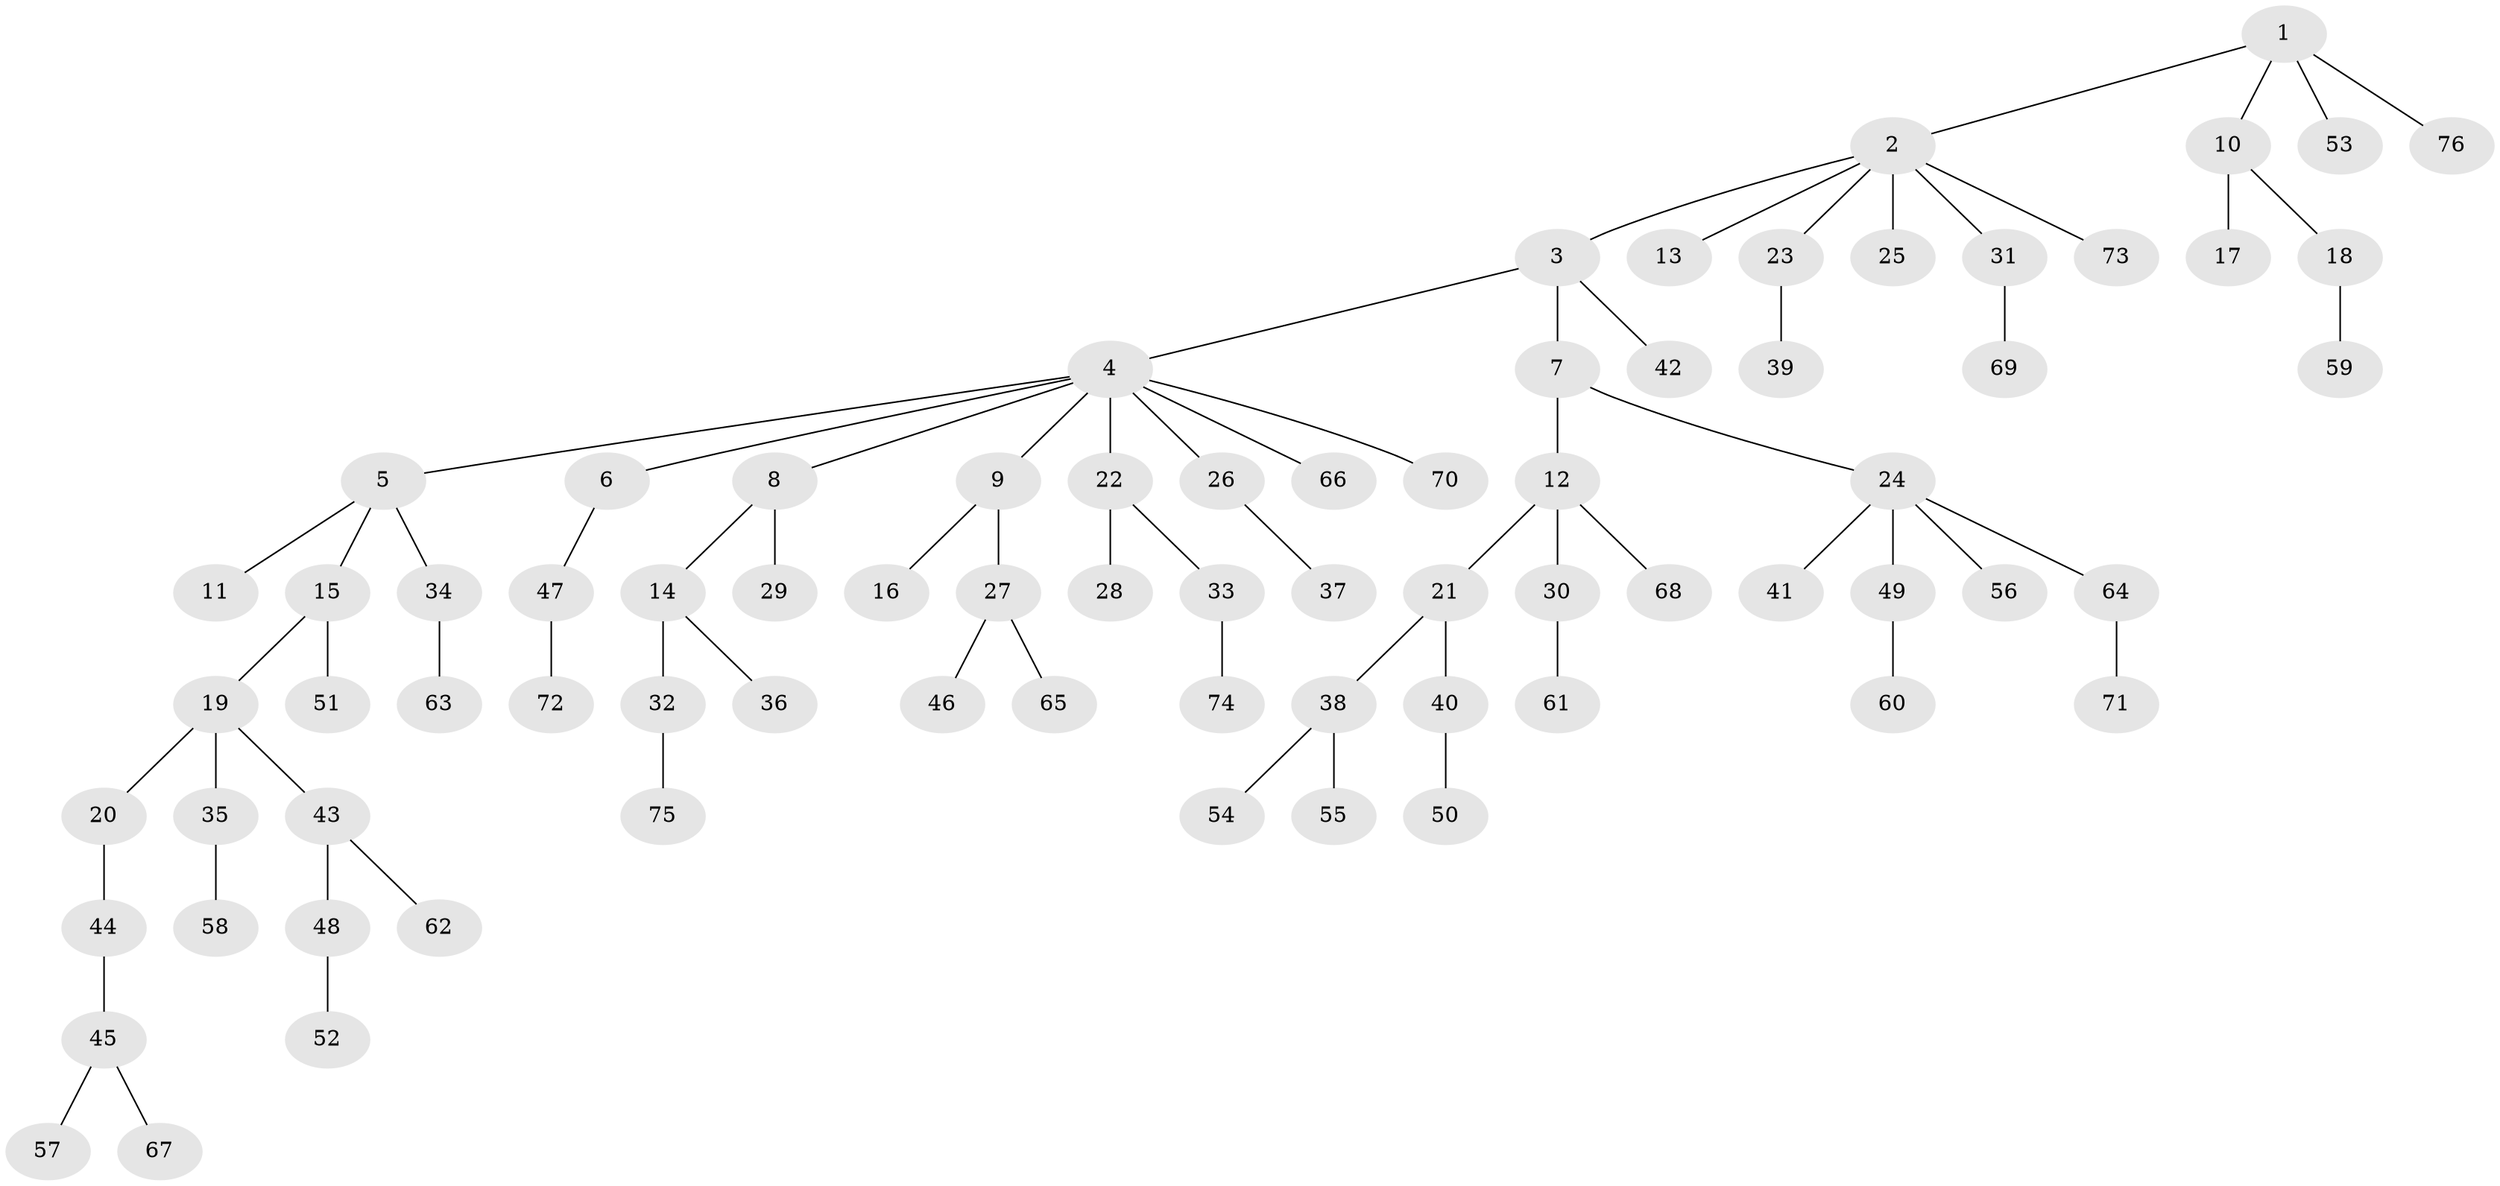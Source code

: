// coarse degree distribution, {1: 0.6226415094339622, 4: 0.018867924528301886, 2: 0.2830188679245283, 3: 0.03773584905660377, 5: 0.018867924528301886, 26: 0.018867924528301886}
// Generated by graph-tools (version 1.1) at 2025/56/03/04/25 21:56:28]
// undirected, 76 vertices, 75 edges
graph export_dot {
graph [start="1"]
  node [color=gray90,style=filled];
  1;
  2;
  3;
  4;
  5;
  6;
  7;
  8;
  9;
  10;
  11;
  12;
  13;
  14;
  15;
  16;
  17;
  18;
  19;
  20;
  21;
  22;
  23;
  24;
  25;
  26;
  27;
  28;
  29;
  30;
  31;
  32;
  33;
  34;
  35;
  36;
  37;
  38;
  39;
  40;
  41;
  42;
  43;
  44;
  45;
  46;
  47;
  48;
  49;
  50;
  51;
  52;
  53;
  54;
  55;
  56;
  57;
  58;
  59;
  60;
  61;
  62;
  63;
  64;
  65;
  66;
  67;
  68;
  69;
  70;
  71;
  72;
  73;
  74;
  75;
  76;
  1 -- 2;
  1 -- 10;
  1 -- 53;
  1 -- 76;
  2 -- 3;
  2 -- 13;
  2 -- 23;
  2 -- 25;
  2 -- 31;
  2 -- 73;
  3 -- 4;
  3 -- 7;
  3 -- 42;
  4 -- 5;
  4 -- 6;
  4 -- 8;
  4 -- 9;
  4 -- 22;
  4 -- 26;
  4 -- 66;
  4 -- 70;
  5 -- 11;
  5 -- 15;
  5 -- 34;
  6 -- 47;
  7 -- 12;
  7 -- 24;
  8 -- 14;
  8 -- 29;
  9 -- 16;
  9 -- 27;
  10 -- 17;
  10 -- 18;
  12 -- 21;
  12 -- 30;
  12 -- 68;
  14 -- 32;
  14 -- 36;
  15 -- 19;
  15 -- 51;
  18 -- 59;
  19 -- 20;
  19 -- 35;
  19 -- 43;
  20 -- 44;
  21 -- 38;
  21 -- 40;
  22 -- 28;
  22 -- 33;
  23 -- 39;
  24 -- 41;
  24 -- 49;
  24 -- 56;
  24 -- 64;
  26 -- 37;
  27 -- 46;
  27 -- 65;
  30 -- 61;
  31 -- 69;
  32 -- 75;
  33 -- 74;
  34 -- 63;
  35 -- 58;
  38 -- 54;
  38 -- 55;
  40 -- 50;
  43 -- 48;
  43 -- 62;
  44 -- 45;
  45 -- 57;
  45 -- 67;
  47 -- 72;
  48 -- 52;
  49 -- 60;
  64 -- 71;
}

